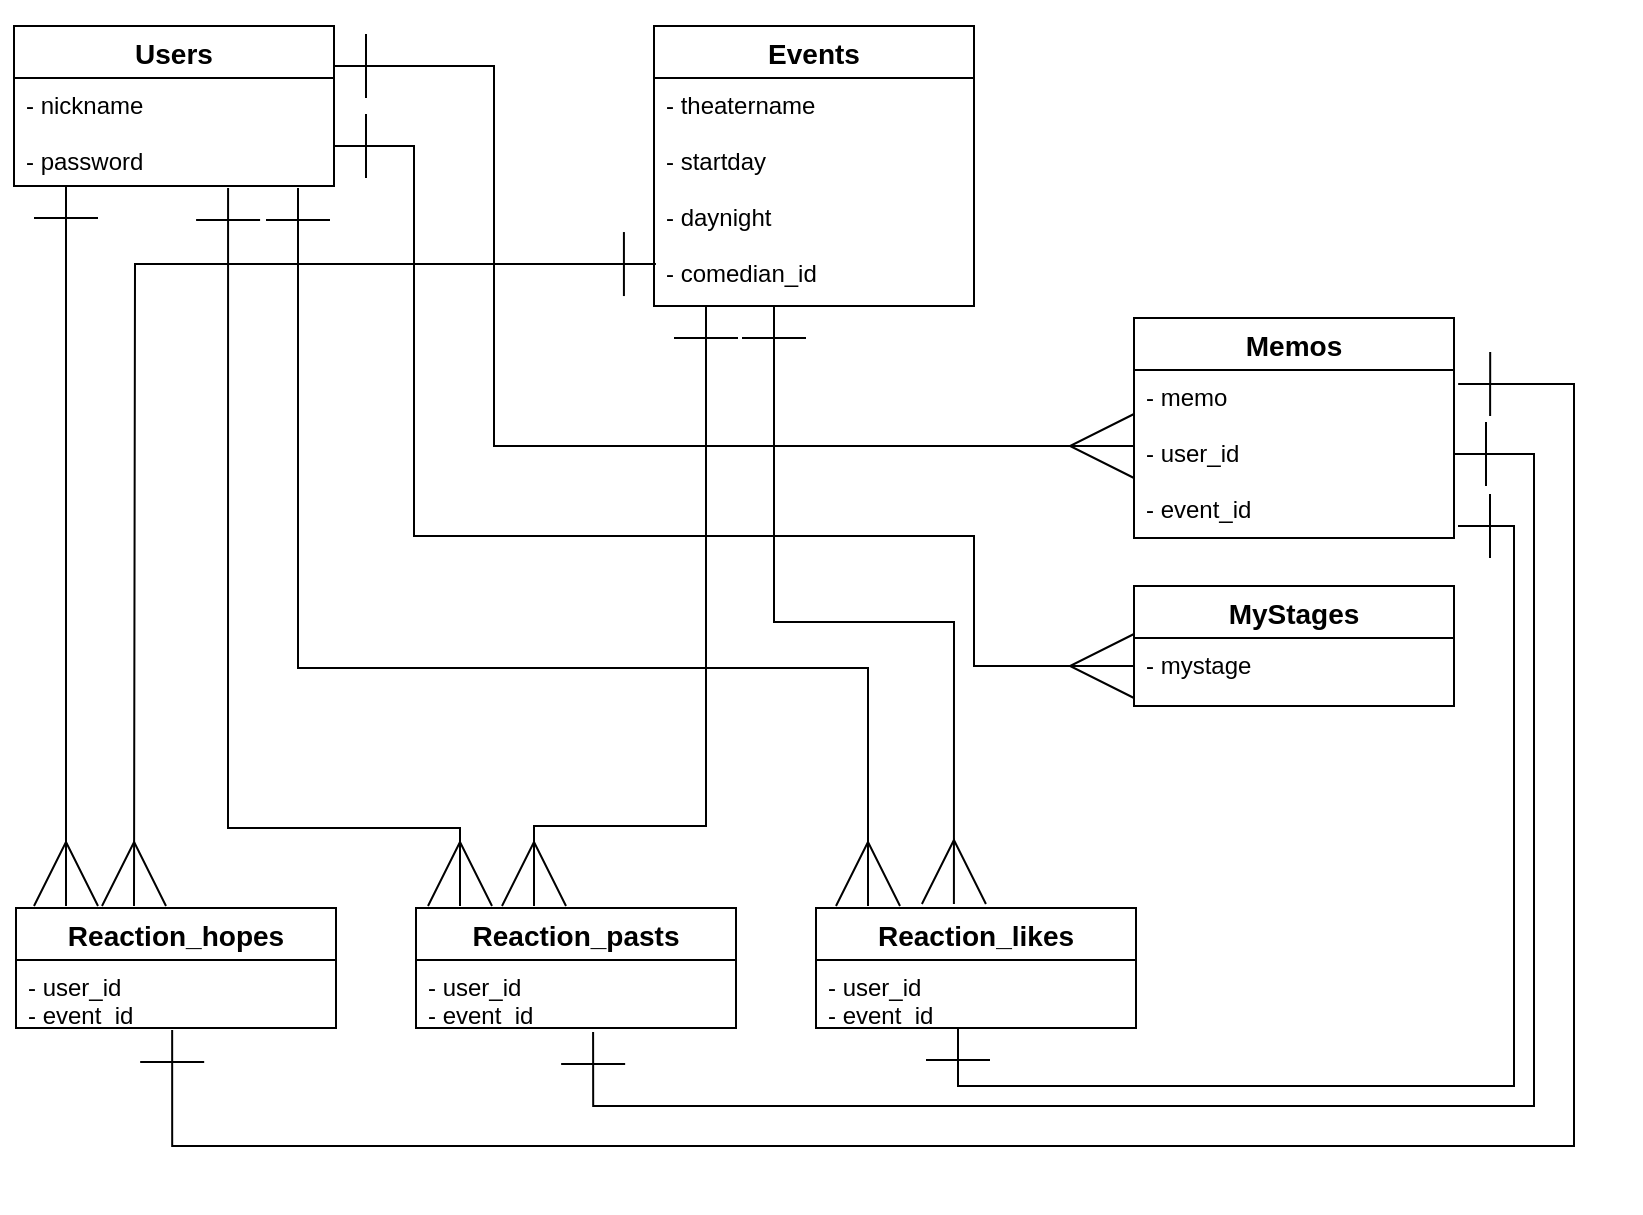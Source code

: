 <mxfile>
    <diagram id="W5xqhr1ypmPFygJtir-R" name="ページ1">
        <mxGraphModel dx="1030" dy="627" grid="1" gridSize="10" guides="1" tooltips="1" connect="1" arrows="1" fold="1" page="1" pageScale="1" pageWidth="827" pageHeight="1169" math="0" shadow="0">
            <root>
                <mxCell id="0"/>
                <mxCell id="1" parent="0"/>
                <mxCell id="16" style="edgeStyle=orthogonalEdgeStyle;rounded=0;orthogonalLoop=1;jettySize=auto;html=1;endArrow=ERmany;endFill=0;startArrow=ERone;startFill=0;jumpSize=10;endSize=30;startSize=30;targetPerimeterSpacing=0;sourcePerimeterSpacing=0;" parent="1" edge="1">
                    <mxGeometry relative="1" as="geometry">
                        <mxPoint x="66" y="120" as="sourcePoint"/>
                        <mxPoint x="66" y="480" as="targetPoint"/>
                    </mxGeometry>
                </mxCell>
                <mxCell id="2" value="Users" style="swimlane;fontStyle=1;childLayout=stackLayout;horizontal=1;startSize=26;horizontalStack=0;resizeParent=1;resizeParentMax=0;resizeLast=0;collapsible=1;marginBottom=0;align=center;fontSize=14;" parent="1" vertex="1">
                    <mxGeometry x="40" y="40" width="160" height="80" as="geometry"/>
                </mxCell>
                <mxCell id="3" value="- nickname&#10;&#10;- password" style="text;strokeColor=none;fillColor=none;spacingLeft=4;spacingRight=4;overflow=hidden;rotatable=0;points=[[0,0.5],[1,0.5]];portConstraint=eastwest;fontSize=12;" parent="2" vertex="1">
                    <mxGeometry y="26" width="160" height="54" as="geometry"/>
                </mxCell>
                <mxCell id="4" value="Events" style="swimlane;fontStyle=1;childLayout=stackLayout;horizontal=1;startSize=26;horizontalStack=0;resizeParent=1;resizeParentMax=0;resizeLast=0;collapsible=1;marginBottom=0;align=center;fontSize=14;" parent="1" vertex="1">
                    <mxGeometry x="360" y="40" width="160" height="140" as="geometry"/>
                </mxCell>
                <mxCell id="5" value="- theatername&#10;&#10;- startday&#10;&#10;- daynight&#10;&#10;- comedian_id" style="text;strokeColor=none;fillColor=none;spacingLeft=4;spacingRight=4;overflow=hidden;rotatable=0;points=[[0,0.5],[1,0.5]];portConstraint=eastwest;fontSize=12;" parent="4" vertex="1">
                    <mxGeometry y="26" width="160" height="114" as="geometry"/>
                </mxCell>
                <mxCell id="6" value="Reaction_hopes" style="swimlane;fontStyle=1;childLayout=stackLayout;horizontal=1;startSize=26;horizontalStack=0;resizeParent=1;resizeParentMax=0;resizeLast=0;collapsible=1;marginBottom=0;align=center;fontSize=14;" parent="1" vertex="1">
                    <mxGeometry x="41" y="481" width="160" height="60" as="geometry"/>
                </mxCell>
                <mxCell id="7" value="- user_id&#10;- event_id" style="text;strokeColor=none;fillColor=none;spacingLeft=4;spacingRight=4;overflow=hidden;rotatable=0;points=[[0,0.5],[1,0.5]];portConstraint=eastwest;fontSize=12;" parent="6" vertex="1">
                    <mxGeometry y="26" width="160" height="34" as="geometry"/>
                </mxCell>
                <mxCell id="8" value="Reaction_pasts" style="swimlane;fontStyle=1;childLayout=stackLayout;horizontal=1;startSize=26;horizontalStack=0;resizeParent=1;resizeParentMax=0;resizeLast=0;collapsible=1;marginBottom=0;align=center;fontSize=14;" parent="1" vertex="1">
                    <mxGeometry x="241" y="481" width="160" height="60" as="geometry"/>
                </mxCell>
                <mxCell id="9" value="- user_id&#10;- event_id" style="text;strokeColor=none;fillColor=none;spacingLeft=4;spacingRight=4;overflow=hidden;rotatable=0;points=[[0,0.5],[1,0.5]];portConstraint=eastwest;fontSize=12;" parent="8" vertex="1">
                    <mxGeometry y="26" width="160" height="34" as="geometry"/>
                </mxCell>
                <mxCell id="10" value="Reaction_likes" style="swimlane;fontStyle=1;childLayout=stackLayout;horizontal=1;startSize=26;horizontalStack=0;resizeParent=1;resizeParentMax=0;resizeLast=0;collapsible=1;marginBottom=0;align=center;fontSize=14;" parent="1" vertex="1">
                    <mxGeometry x="441" y="481" width="160" height="60" as="geometry"/>
                </mxCell>
                <mxCell id="11" value="- user_id&#10;- event_id" style="text;strokeColor=none;fillColor=none;spacingLeft=4;spacingRight=4;overflow=hidden;rotatable=0;points=[[0,0.5],[1,0.5]];portConstraint=eastwest;fontSize=12;" parent="10" vertex="1">
                    <mxGeometry y="26" width="160" height="34" as="geometry"/>
                </mxCell>
                <mxCell id="12" value="Memos" style="swimlane;fontStyle=1;childLayout=stackLayout;horizontal=1;startSize=26;horizontalStack=0;resizeParent=1;resizeParentMax=0;resizeLast=0;collapsible=1;marginBottom=0;align=center;fontSize=14;" parent="1" vertex="1">
                    <mxGeometry x="600" y="186" width="160" height="110" as="geometry"/>
                </mxCell>
                <mxCell id="13" value="- memo&#10;&#10;- user_id&#10;&#10;- event_id" style="text;strokeColor=none;fillColor=none;spacingLeft=4;spacingRight=4;overflow=hidden;rotatable=0;points=[[0,0.5],[1,0.5]];portConstraint=eastwest;fontSize=12;" parent="12" vertex="1">
                    <mxGeometry y="26" width="160" height="84" as="geometry"/>
                </mxCell>
                <mxCell id="14" value="MyStages" style="swimlane;fontStyle=1;childLayout=stackLayout;horizontal=1;startSize=26;horizontalStack=0;resizeParent=1;resizeParentMax=0;resizeLast=0;collapsible=1;marginBottom=0;align=center;fontSize=14;" parent="1" vertex="1">
                    <mxGeometry x="600" y="320" width="160" height="60" as="geometry"/>
                </mxCell>
                <mxCell id="15" value="- mystage" style="text;strokeColor=none;fillColor=none;spacingLeft=4;spacingRight=4;overflow=hidden;rotatable=0;points=[[0,0.5],[1,0.5]];portConstraint=eastwest;fontSize=12;" parent="14" vertex="1">
                    <mxGeometry y="26" width="160" height="34" as="geometry"/>
                </mxCell>
                <mxCell id="18" style="edgeStyle=orthogonalEdgeStyle;rounded=0;orthogonalLoop=1;jettySize=auto;html=1;endArrow=ERmany;endFill=0;startArrow=ERone;startFill=0;jumpSize=10;endSize=30;startSize=30;targetPerimeterSpacing=0;sourcePerimeterSpacing=0;exitX=0.669;exitY=1.074;exitDx=0;exitDy=0;exitPerimeter=0;" parent="1" edge="1">
                    <mxGeometry relative="1" as="geometry">
                        <mxPoint x="147.04" y="120.996" as="sourcePoint"/>
                        <mxPoint x="263" y="480" as="targetPoint"/>
                        <Array as="points">
                            <mxPoint x="147" y="441"/>
                            <mxPoint x="263" y="441"/>
                        </Array>
                    </mxGeometry>
                </mxCell>
                <mxCell id="19" style="edgeStyle=orthogonalEdgeStyle;rounded=0;orthogonalLoop=1;jettySize=auto;html=1;endArrow=ERmany;endFill=0;startArrow=ERone;startFill=0;jumpSize=10;endSize=30;startSize=30;targetPerimeterSpacing=0;sourcePerimeterSpacing=0;" parent="1" edge="1">
                    <mxGeometry relative="1" as="geometry">
                        <mxPoint x="182" y="121" as="sourcePoint"/>
                        <mxPoint x="467" y="480" as="targetPoint"/>
                        <Array as="points">
                            <mxPoint x="182" y="121"/>
                            <mxPoint x="182" y="361"/>
                            <mxPoint x="467" y="361"/>
                        </Array>
                    </mxGeometry>
                </mxCell>
                <mxCell id="20" style="edgeStyle=orthogonalEdgeStyle;rounded=0;orthogonalLoop=1;jettySize=auto;html=1;entryX=0;entryY=0.5;entryDx=0;entryDy=0;endArrow=ERmany;endFill=0;startArrow=ERone;startFill=0;jumpSize=10;endSize=30;startSize=30;targetPerimeterSpacing=0;sourcePerimeterSpacing=0;exitX=1;exitY=0.5;exitDx=0;exitDy=0;" parent="1" edge="1">
                    <mxGeometry relative="1" as="geometry">
                        <mxPoint x="200" y="100" as="sourcePoint"/>
                        <mxPoint x="600" y="360" as="targetPoint"/>
                        <Array as="points">
                            <mxPoint x="240" y="100"/>
                            <mxPoint x="240" y="295"/>
                            <mxPoint x="520" y="295"/>
                            <mxPoint x="520" y="360"/>
                        </Array>
                    </mxGeometry>
                </mxCell>
                <mxCell id="21" style="edgeStyle=orthogonalEdgeStyle;rounded=0;orthogonalLoop=1;jettySize=auto;html=1;endArrow=ERmany;endFill=0;startArrow=ERone;startFill=0;jumpSize=10;endSize=30;startSize=30;targetPerimeterSpacing=0;sourcePerimeterSpacing=0;exitX=1;exitY=0.25;exitDx=0;exitDy=0;" parent="1" source="2" edge="1">
                    <mxGeometry relative="1" as="geometry">
                        <mxPoint x="250" y="-10" as="sourcePoint"/>
                        <mxPoint x="600" y="250" as="targetPoint"/>
                        <Array as="points">
                            <mxPoint x="280" y="60"/>
                            <mxPoint x="280" y="250"/>
                        </Array>
                    </mxGeometry>
                </mxCell>
                <mxCell id="23" style="edgeStyle=orthogonalEdgeStyle;rounded=0;orthogonalLoop=1;jettySize=auto;html=1;endArrow=ERmany;endFill=0;startArrow=ERone;startFill=0;jumpSize=10;endSize=30;startSize=30;targetPerimeterSpacing=0;sourcePerimeterSpacing=0;exitX=0.006;exitY=0.816;exitDx=0;exitDy=0;exitPerimeter=0;" parent="1" source="5" edge="1">
                    <mxGeometry relative="1" as="geometry">
                        <mxPoint x="340" y="144" as="sourcePoint"/>
                        <mxPoint x="100" y="480" as="targetPoint"/>
                    </mxGeometry>
                </mxCell>
                <mxCell id="24" style="edgeStyle=orthogonalEdgeStyle;rounded=0;orthogonalLoop=1;jettySize=auto;html=1;endArrow=ERmany;endFill=0;startArrow=ERone;startFill=0;jumpSize=10;endSize=30;startSize=30;targetPerimeterSpacing=0;sourcePerimeterSpacing=0;" parent="1" edge="1">
                    <mxGeometry relative="1" as="geometry">
                        <mxPoint x="386" y="180" as="sourcePoint"/>
                        <mxPoint x="300" y="480" as="targetPoint"/>
                        <Array as="points">
                            <mxPoint x="386" y="440"/>
                            <mxPoint x="300" y="440"/>
                        </Array>
                    </mxGeometry>
                </mxCell>
                <mxCell id="28" style="edgeStyle=orthogonalEdgeStyle;rounded=0;orthogonalLoop=1;jettySize=auto;html=1;endArrow=ERmany;endFill=0;startArrow=ERone;startFill=0;jumpSize=10;endSize=30;startSize=30;targetPerimeterSpacing=0;sourcePerimeterSpacing=0;exitX=0.194;exitY=1.018;exitDx=0;exitDy=0;exitPerimeter=0;" parent="1" edge="1">
                    <mxGeometry relative="1" as="geometry">
                        <mxPoint x="420.0" y="180.052" as="sourcePoint"/>
                        <mxPoint x="509.96" y="479" as="targetPoint"/>
                        <Array as="points">
                            <mxPoint x="420" y="338"/>
                            <mxPoint x="510" y="338"/>
                        </Array>
                    </mxGeometry>
                </mxCell>
                <mxCell id="29" value="" style="edgeStyle=orthogonalEdgeStyle;rounded=0;orthogonalLoop=1;jettySize=auto;html=1;exitX=1.013;exitY=0.083;exitDx=0;exitDy=0;entryX=0.488;entryY=1.029;entryDx=0;entryDy=0;entryPerimeter=0;endSize=30;startSize=30;endArrow=ERone;endFill=0;startArrow=ERone;startFill=0;exitPerimeter=0;" parent="1" source="13" target="7" edge="1">
                    <mxGeometry relative="1" as="geometry">
                        <Array as="points">
                            <mxPoint x="820" y="219"/>
                            <mxPoint x="820" y="600"/>
                            <mxPoint x="119" y="600"/>
                        </Array>
                    </mxGeometry>
                </mxCell>
                <mxCell id="31" value="" style="edgeStyle=orthogonalEdgeStyle;rounded=0;orthogonalLoop=1;jettySize=auto;html=1;entryX=0.488;entryY=1.029;entryDx=0;entryDy=0;entryPerimeter=0;endSize=30;startSize=30;endArrow=ERone;endFill=0;startArrow=ERone;startFill=0;exitX=1;exitY=0.5;exitDx=0;exitDy=0;" parent="1" source="13" edge="1">
                    <mxGeometry relative="1" as="geometry">
                        <mxPoint x="780" y="254" as="sourcePoint"/>
                        <mxPoint x="329.55" y="543.016" as="targetPoint"/>
                        <Array as="points">
                            <mxPoint x="800" y="254"/>
                            <mxPoint x="800" y="580"/>
                            <mxPoint x="330" y="580"/>
                        </Array>
                    </mxGeometry>
                </mxCell>
                <mxCell id="32" value="" style="edgeStyle=orthogonalEdgeStyle;rounded=0;orthogonalLoop=1;jettySize=auto;html=1;entryX=0.488;entryY=1.029;entryDx=0;entryDy=0;entryPerimeter=0;endSize=30;startSize=30;endArrow=ERone;endFill=0;startArrow=ERone;startFill=0;" parent="1" edge="1">
                    <mxGeometry relative="1" as="geometry">
                        <mxPoint x="762" y="290" as="sourcePoint"/>
                        <mxPoint x="512.0" y="541.016" as="targetPoint"/>
                        <Array as="points">
                            <mxPoint x="790" y="290"/>
                            <mxPoint x="790" y="570"/>
                            <mxPoint x="512" y="570"/>
                        </Array>
                    </mxGeometry>
                </mxCell>
            </root>
        </mxGraphModel>
    </diagram>
</mxfile>